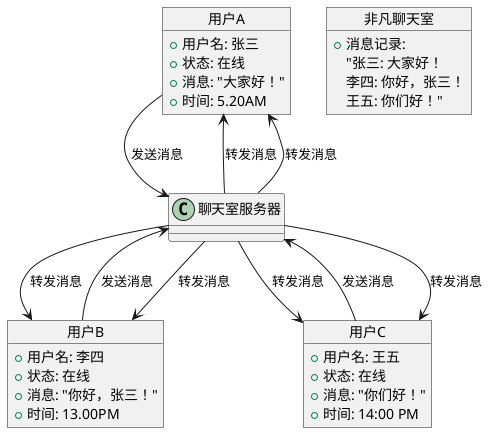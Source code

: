 @startuml 聊天室示例图

object 用户A {
  +用户名: 张三
  +状态: 在线
  +消息: "大家好！"
  +时间: 5.20AM
}

object 用户B {
  +用户名: 李四
  +状态: 在线
  +消息: "你好，张三！"
  +时间: 13.00PM
}

object 用户C {
  +用户名: 王五
  +状态: 在线
  +消息: "你们好！"
  +时间: 14:00 PM
}

object 非凡聊天室 {
  +消息记录:
  "张三: 大家好！
   李四: 你好，张三！
   王五: 你们好！"
}

用户A --> 聊天室服务器 : 发送消息
聊天室服务器 --> 用户B : 转发消息
聊天室服务器 --> 用户C : 转发消息

用户B --> 聊天室服务器 : 发送消息
聊天室服务器 --> 用户A : 转发消息
聊天室服务器 --> 用户C : 转发消息

用户C --> 聊天室服务器 : 发送消息
聊天室服务器 --> 用户A : 转发消息
聊天室服务器 --> 用户B : 转发消息

@enduml
